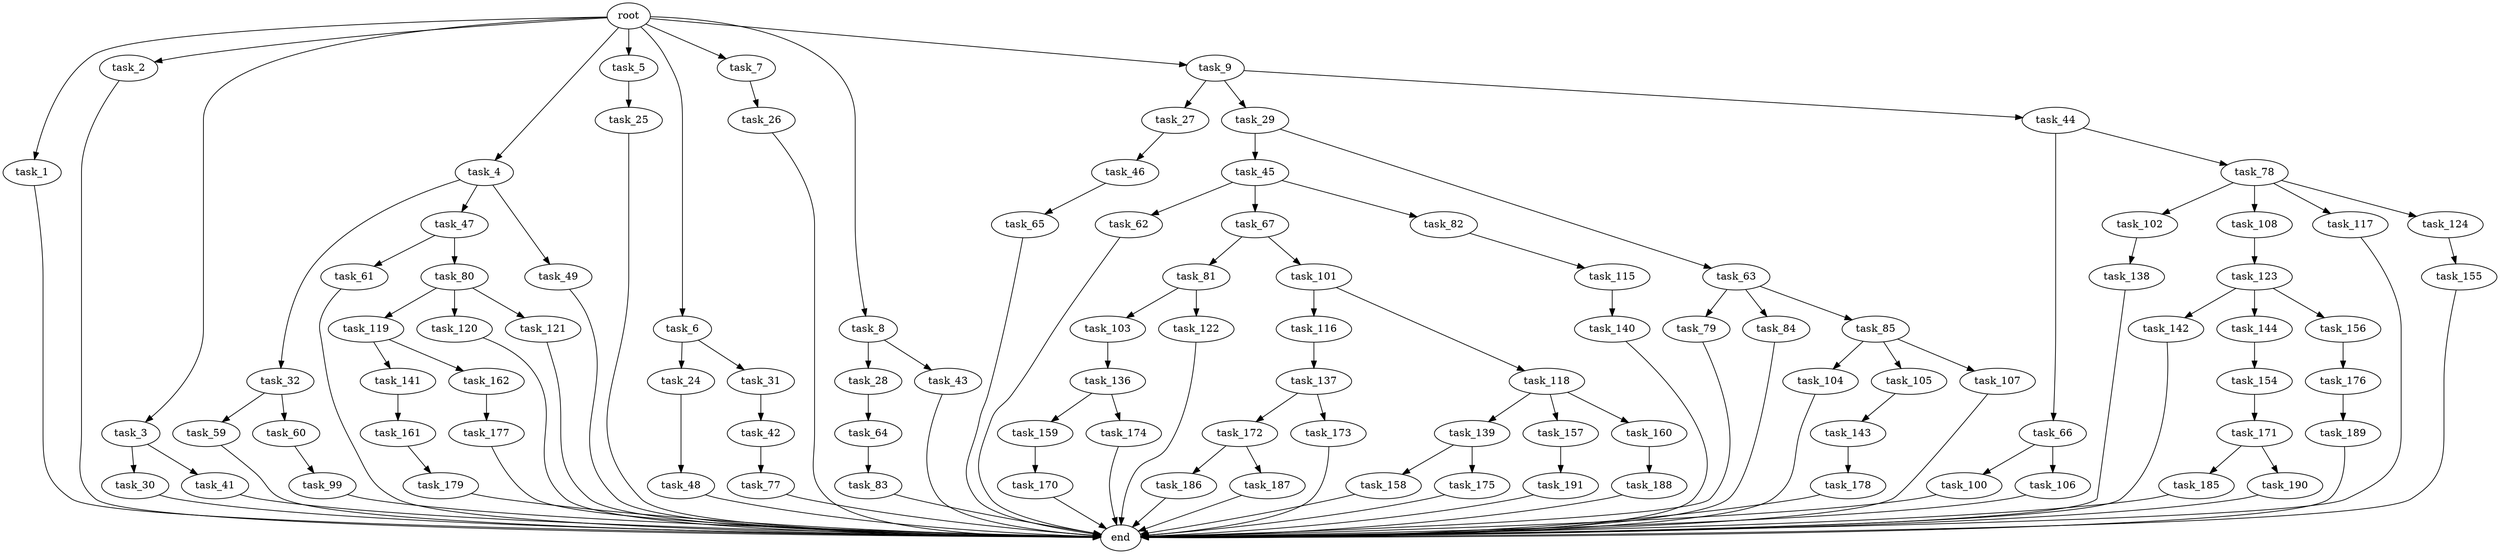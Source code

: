 digraph G {
  root [size="0.000000"];
  task_1 [size="2.048000"];
  task_2 [size="2.048000"];
  task_3 [size="2.048000"];
  task_4 [size="2.048000"];
  task_5 [size="2.048000"];
  task_6 [size="2.048000"];
  task_7 [size="2.048000"];
  task_8 [size="2.048000"];
  task_9 [size="2.048000"];
  task_24 [size="1717986918.400000"];
  task_25 [size="154618822.656000"];
  task_26 [size="1717986918.400000"];
  task_27 [size="429496729.600000"];
  task_28 [size="1391569403.904000"];
  task_29 [size="429496729.600000"];
  task_30 [size="154618822.656000"];
  task_31 [size="1717986918.400000"];
  task_32 [size="1391569403.904000"];
  task_41 [size="154618822.656000"];
  task_42 [size="274877906.944000"];
  task_43 [size="1391569403.904000"];
  task_44 [size="429496729.600000"];
  task_45 [size="154618822.656000"];
  task_46 [size="68719476.736000"];
  task_47 [size="1391569403.904000"];
  task_48 [size="841813590.016000"];
  task_49 [size="1391569403.904000"];
  task_59 [size="618475290.624000"];
  task_60 [size="618475290.624000"];
  task_61 [size="154618822.656000"];
  task_62 [size="841813590.016000"];
  task_63 [size="154618822.656000"];
  task_64 [size="618475290.624000"];
  task_65 [size="274877906.944000"];
  task_66 [size="1717986918.400000"];
  task_67 [size="841813590.016000"];
  task_77 [size="1099511627.776000"];
  task_78 [size="1717986918.400000"];
  task_79 [size="274877906.944000"];
  task_80 [size="154618822.656000"];
  task_81 [size="154618822.656000"];
  task_82 [size="841813590.016000"];
  task_83 [size="154618822.656000"];
  task_84 [size="274877906.944000"];
  task_85 [size="274877906.944000"];
  task_99 [size="68719476.736000"];
  task_100 [size="841813590.016000"];
  task_101 [size="154618822.656000"];
  task_102 [size="1099511627.776000"];
  task_103 [size="429496729.600000"];
  task_104 [size="274877906.944000"];
  task_105 [size="274877906.944000"];
  task_106 [size="841813590.016000"];
  task_107 [size="274877906.944000"];
  task_108 [size="1099511627.776000"];
  task_115 [size="1099511627.776000"];
  task_116 [size="1391569403.904000"];
  task_117 [size="1099511627.776000"];
  task_118 [size="1391569403.904000"];
  task_119 [size="841813590.016000"];
  task_120 [size="841813590.016000"];
  task_121 [size="841813590.016000"];
  task_122 [size="429496729.600000"];
  task_123 [size="274877906.944000"];
  task_124 [size="1099511627.776000"];
  task_136 [size="618475290.624000"];
  task_137 [size="1099511627.776000"];
  task_138 [size="68719476.736000"];
  task_139 [size="274877906.944000"];
  task_140 [size="1717986918.400000"];
  task_141 [size="154618822.656000"];
  task_142 [size="1391569403.904000"];
  task_143 [size="429496729.600000"];
  task_144 [size="1391569403.904000"];
  task_154 [size="429496729.600000"];
  task_155 [size="1391569403.904000"];
  task_156 [size="1391569403.904000"];
  task_157 [size="274877906.944000"];
  task_158 [size="154618822.656000"];
  task_159 [size="1099511627.776000"];
  task_160 [size="274877906.944000"];
  task_161 [size="429496729.600000"];
  task_162 [size="154618822.656000"];
  task_170 [size="154618822.656000"];
  task_171 [size="1099511627.776000"];
  task_172 [size="274877906.944000"];
  task_173 [size="274877906.944000"];
  task_174 [size="1099511627.776000"];
  task_175 [size="154618822.656000"];
  task_176 [size="154618822.656000"];
  task_177 [size="841813590.016000"];
  task_178 [size="1717986918.400000"];
  task_179 [size="618475290.624000"];
  task_185 [size="274877906.944000"];
  task_186 [size="618475290.624000"];
  task_187 [size="618475290.624000"];
  task_188 [size="1099511627.776000"];
  task_189 [size="1099511627.776000"];
  task_190 [size="274877906.944000"];
  task_191 [size="68719476.736000"];
  end [size="0.000000"];

  root -> task_1 [size="1.000000"];
  root -> task_2 [size="1.000000"];
  root -> task_3 [size="1.000000"];
  root -> task_4 [size="1.000000"];
  root -> task_5 [size="1.000000"];
  root -> task_6 [size="1.000000"];
  root -> task_7 [size="1.000000"];
  root -> task_8 [size="1.000000"];
  root -> task_9 [size="1.000000"];
  task_1 -> end [size="1.000000"];
  task_2 -> end [size="1.000000"];
  task_3 -> task_30 [size="75497472.000000"];
  task_3 -> task_41 [size="75497472.000000"];
  task_4 -> task_32 [size="679477248.000000"];
  task_4 -> task_47 [size="679477248.000000"];
  task_4 -> task_49 [size="679477248.000000"];
  task_5 -> task_25 [size="75497472.000000"];
  task_6 -> task_24 [size="838860800.000000"];
  task_6 -> task_31 [size="838860800.000000"];
  task_7 -> task_26 [size="838860800.000000"];
  task_8 -> task_28 [size="679477248.000000"];
  task_8 -> task_43 [size="679477248.000000"];
  task_9 -> task_27 [size="209715200.000000"];
  task_9 -> task_29 [size="209715200.000000"];
  task_9 -> task_44 [size="209715200.000000"];
  task_24 -> task_48 [size="411041792.000000"];
  task_25 -> end [size="1.000000"];
  task_26 -> end [size="1.000000"];
  task_27 -> task_46 [size="33554432.000000"];
  task_28 -> task_64 [size="301989888.000000"];
  task_29 -> task_45 [size="75497472.000000"];
  task_29 -> task_63 [size="75497472.000000"];
  task_30 -> end [size="1.000000"];
  task_31 -> task_42 [size="134217728.000000"];
  task_32 -> task_59 [size="301989888.000000"];
  task_32 -> task_60 [size="301989888.000000"];
  task_41 -> end [size="1.000000"];
  task_42 -> task_77 [size="536870912.000000"];
  task_43 -> end [size="1.000000"];
  task_44 -> task_66 [size="838860800.000000"];
  task_44 -> task_78 [size="838860800.000000"];
  task_45 -> task_62 [size="411041792.000000"];
  task_45 -> task_67 [size="411041792.000000"];
  task_45 -> task_82 [size="411041792.000000"];
  task_46 -> task_65 [size="134217728.000000"];
  task_47 -> task_61 [size="75497472.000000"];
  task_47 -> task_80 [size="75497472.000000"];
  task_48 -> end [size="1.000000"];
  task_49 -> end [size="1.000000"];
  task_59 -> end [size="1.000000"];
  task_60 -> task_99 [size="33554432.000000"];
  task_61 -> end [size="1.000000"];
  task_62 -> end [size="1.000000"];
  task_63 -> task_79 [size="134217728.000000"];
  task_63 -> task_84 [size="134217728.000000"];
  task_63 -> task_85 [size="134217728.000000"];
  task_64 -> task_83 [size="75497472.000000"];
  task_65 -> end [size="1.000000"];
  task_66 -> task_100 [size="411041792.000000"];
  task_66 -> task_106 [size="411041792.000000"];
  task_67 -> task_81 [size="75497472.000000"];
  task_67 -> task_101 [size="75497472.000000"];
  task_77 -> end [size="1.000000"];
  task_78 -> task_102 [size="536870912.000000"];
  task_78 -> task_108 [size="536870912.000000"];
  task_78 -> task_117 [size="536870912.000000"];
  task_78 -> task_124 [size="536870912.000000"];
  task_79 -> end [size="1.000000"];
  task_80 -> task_119 [size="411041792.000000"];
  task_80 -> task_120 [size="411041792.000000"];
  task_80 -> task_121 [size="411041792.000000"];
  task_81 -> task_103 [size="209715200.000000"];
  task_81 -> task_122 [size="209715200.000000"];
  task_82 -> task_115 [size="536870912.000000"];
  task_83 -> end [size="1.000000"];
  task_84 -> end [size="1.000000"];
  task_85 -> task_104 [size="134217728.000000"];
  task_85 -> task_105 [size="134217728.000000"];
  task_85 -> task_107 [size="134217728.000000"];
  task_99 -> end [size="1.000000"];
  task_100 -> end [size="1.000000"];
  task_101 -> task_116 [size="679477248.000000"];
  task_101 -> task_118 [size="679477248.000000"];
  task_102 -> task_138 [size="33554432.000000"];
  task_103 -> task_136 [size="301989888.000000"];
  task_104 -> end [size="1.000000"];
  task_105 -> task_143 [size="209715200.000000"];
  task_106 -> end [size="1.000000"];
  task_107 -> end [size="1.000000"];
  task_108 -> task_123 [size="134217728.000000"];
  task_115 -> task_140 [size="838860800.000000"];
  task_116 -> task_137 [size="536870912.000000"];
  task_117 -> end [size="1.000000"];
  task_118 -> task_139 [size="134217728.000000"];
  task_118 -> task_157 [size="134217728.000000"];
  task_118 -> task_160 [size="134217728.000000"];
  task_119 -> task_141 [size="75497472.000000"];
  task_119 -> task_162 [size="75497472.000000"];
  task_120 -> end [size="1.000000"];
  task_121 -> end [size="1.000000"];
  task_122 -> end [size="1.000000"];
  task_123 -> task_142 [size="679477248.000000"];
  task_123 -> task_144 [size="679477248.000000"];
  task_123 -> task_156 [size="679477248.000000"];
  task_124 -> task_155 [size="679477248.000000"];
  task_136 -> task_159 [size="536870912.000000"];
  task_136 -> task_174 [size="536870912.000000"];
  task_137 -> task_172 [size="134217728.000000"];
  task_137 -> task_173 [size="134217728.000000"];
  task_138 -> end [size="1.000000"];
  task_139 -> task_158 [size="75497472.000000"];
  task_139 -> task_175 [size="75497472.000000"];
  task_140 -> end [size="1.000000"];
  task_141 -> task_161 [size="209715200.000000"];
  task_142 -> end [size="1.000000"];
  task_143 -> task_178 [size="838860800.000000"];
  task_144 -> task_154 [size="209715200.000000"];
  task_154 -> task_171 [size="536870912.000000"];
  task_155 -> end [size="1.000000"];
  task_156 -> task_176 [size="75497472.000000"];
  task_157 -> task_191 [size="33554432.000000"];
  task_158 -> end [size="1.000000"];
  task_159 -> task_170 [size="75497472.000000"];
  task_160 -> task_188 [size="536870912.000000"];
  task_161 -> task_179 [size="301989888.000000"];
  task_162 -> task_177 [size="411041792.000000"];
  task_170 -> end [size="1.000000"];
  task_171 -> task_185 [size="134217728.000000"];
  task_171 -> task_190 [size="134217728.000000"];
  task_172 -> task_186 [size="301989888.000000"];
  task_172 -> task_187 [size="301989888.000000"];
  task_173 -> end [size="1.000000"];
  task_174 -> end [size="1.000000"];
  task_175 -> end [size="1.000000"];
  task_176 -> task_189 [size="536870912.000000"];
  task_177 -> end [size="1.000000"];
  task_178 -> end [size="1.000000"];
  task_179 -> end [size="1.000000"];
  task_185 -> end [size="1.000000"];
  task_186 -> end [size="1.000000"];
  task_187 -> end [size="1.000000"];
  task_188 -> end [size="1.000000"];
  task_189 -> end [size="1.000000"];
  task_190 -> end [size="1.000000"];
  task_191 -> end [size="1.000000"];
}
